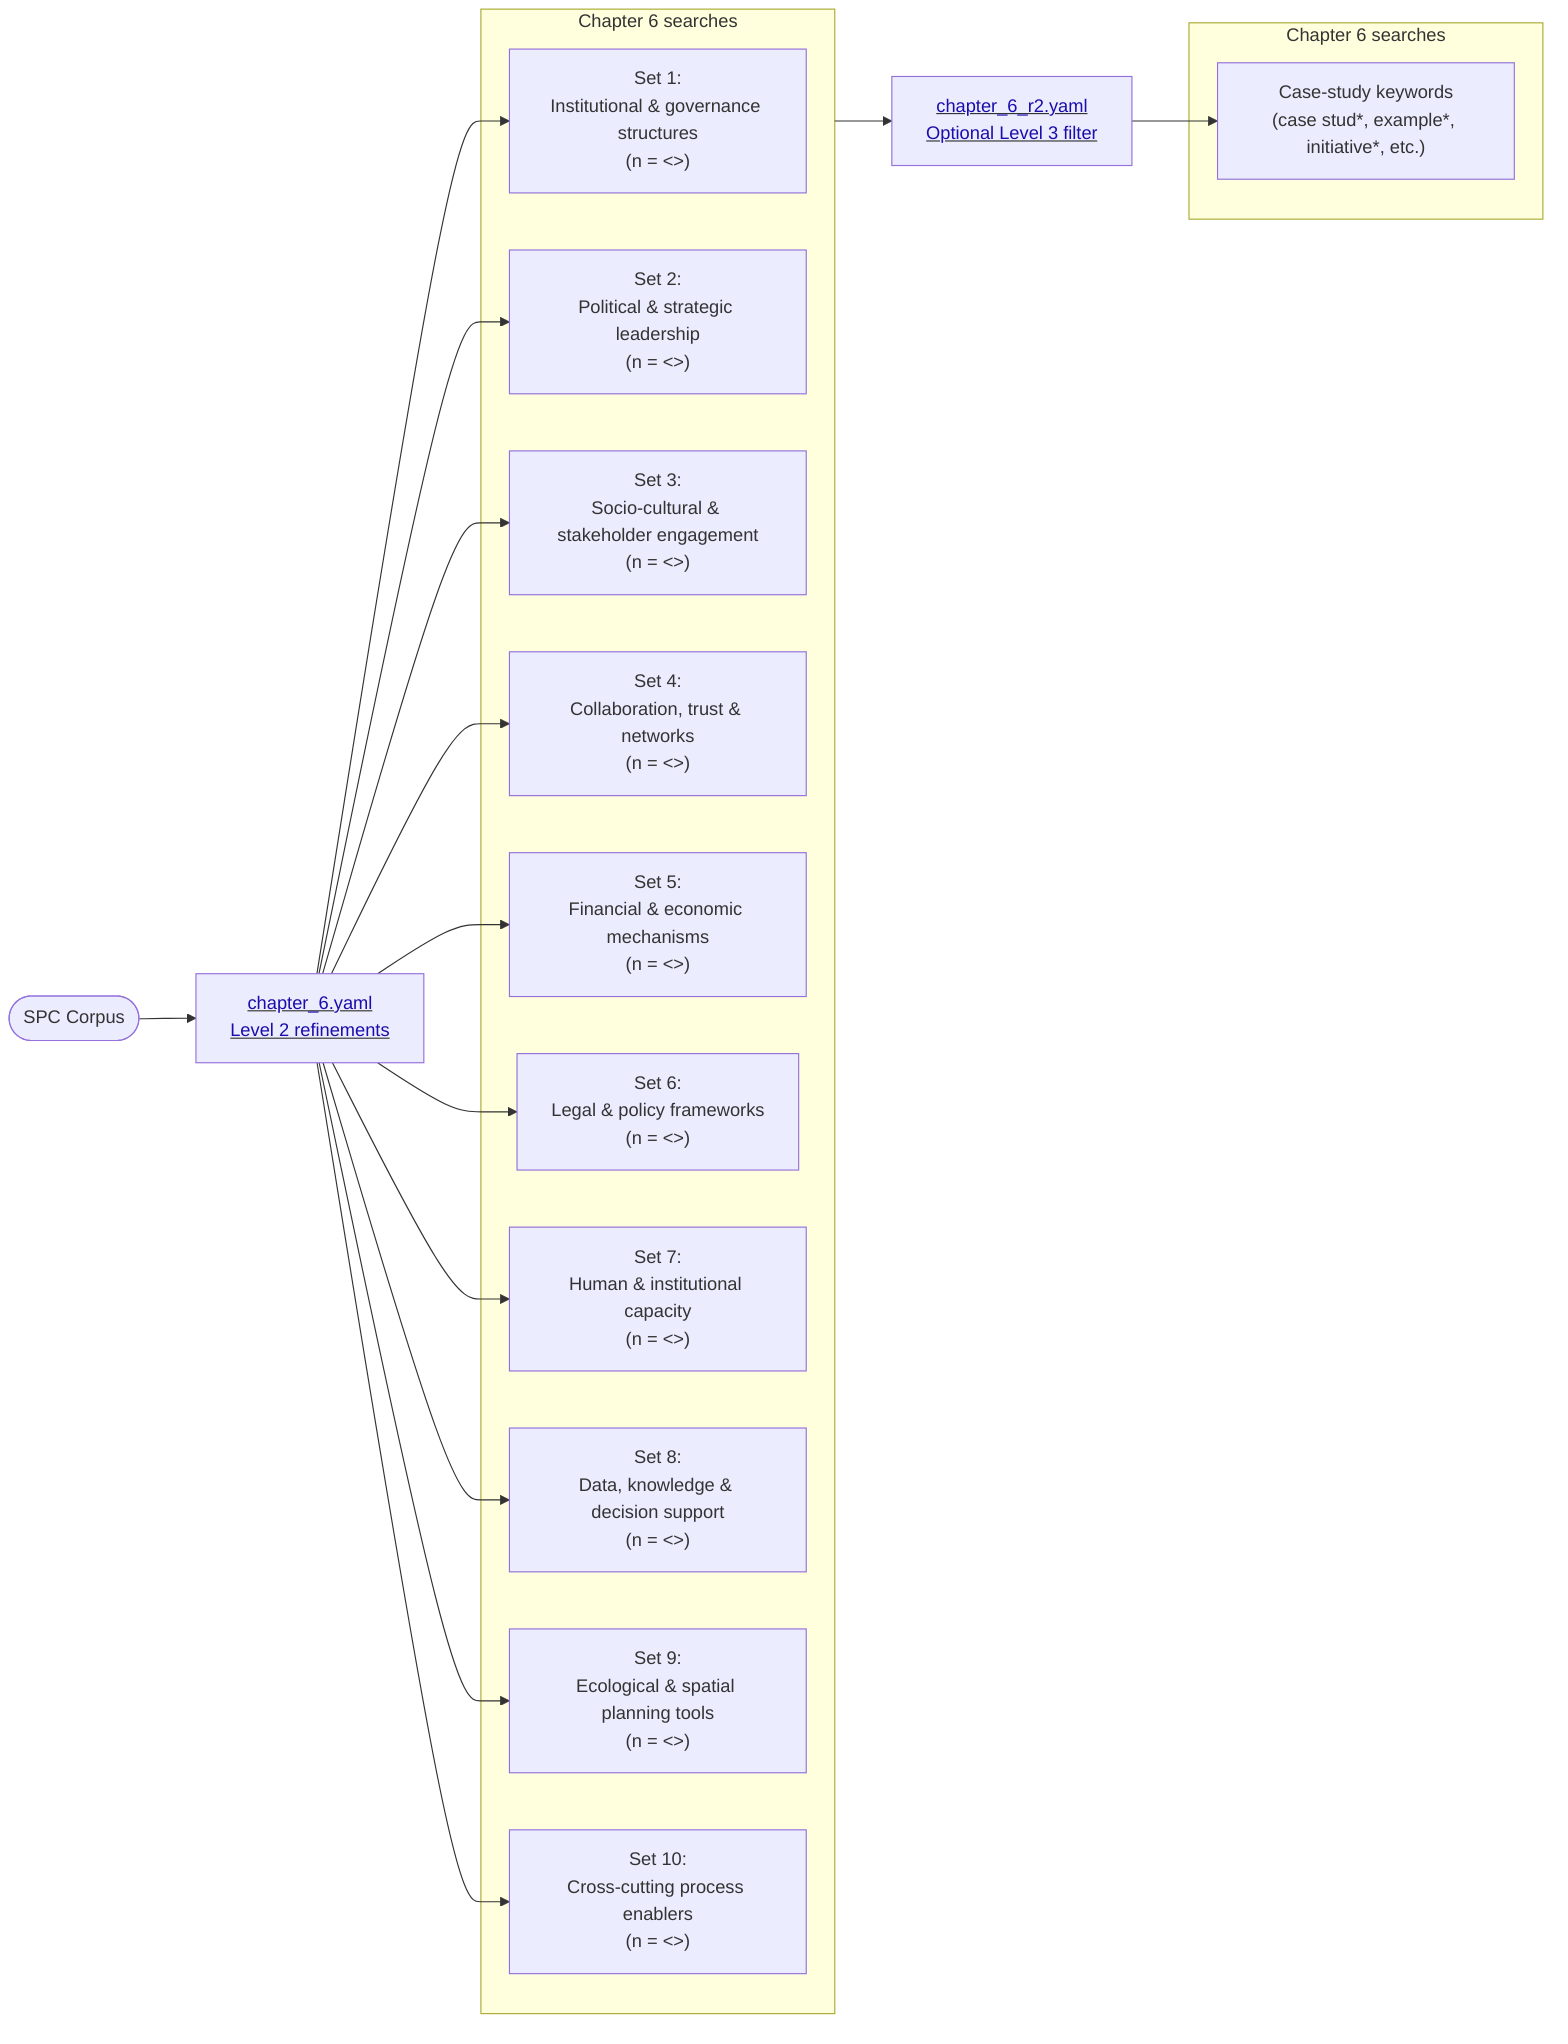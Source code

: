 %%{init: {'flowchart': {'htmlLabels': true}}}%%
flowchart LR
    Start([SPC Corpus]) --> Ch6["<u><span style='color:#1a0dab;'>chapter_6.yaml<br/>Level 2 refinements</span></u>"]
    click Ch6 "./input/search_terms/chapter_6.yaml" "Open chapter_6.yaml"

    subgraph Chapter6Sets["Chapter 6 searches"]
        direction TB
        C6_1["Set 1:<br/>Institutional & governance structures<br/>(n = <<C6_1>>)"]
        C6_2["Set 2:<br/>Political & strategic leadership<br/>(n = <<C6_2>>)"]
        C6_3["Set 3:<br/>Socio-cultural & stakeholder engagement<br/>(n = <<C6_3>>)"]
        C6_4["Set 4:<br/>Collaboration, trust & networks<br/>(n = <<C6_4>>)"]
        C6_5["Set 5:<br/>Financial & economic mechanisms<br/>(n = <<C6_5>>)"]
        C6_6["Set 6:<br/>Legal & policy frameworks<br/>(n = <<C6_6>>)"]
        C6_7["Set 7:<br/>Human & institutional capacity<br/>(n = <<C6_7>>)"]
        C6_8["Set 8:<br/>Data, knowledge & decision support<br/>(n = <<C6_8>>)"]
        C6_9["Set 9:<br/>Ecological & spatial planning tools<br/>(n = <<C6_9>>)"]
        C6_10["Set 10:<br/>Cross-cutting process enablers<br/>(n = <<C6_10>>)"]
    end
    Ch6 --> C6_1
    Ch6 --> C6_2
    Ch6 --> C6_3
    Ch6 --> C6_4
    Ch6 --> C6_5
    Ch6 --> C6_6
    Ch6 --> C6_7
    Ch6 --> C6_8
    Ch6 --> C6_9
    Ch6 --> C6_10

Ch6R2["<u><span style='color:#1a0dab;'>chapter_6_r2.yaml<br/>Optional Level 3 filter</span></u>"]
Chapter6Sets --> Ch6R2
click Ch6R2 "./input/search_terms/chapter_6_r2.yaml" "Open chapter_6_r2.yaml"
subgraph Chapter6Case["Chapter 6 searches"]
    R2["Case-study keywords<br/>(case stud*, example*, initiative*, etc.)"]
end
Ch6R2 --> R2